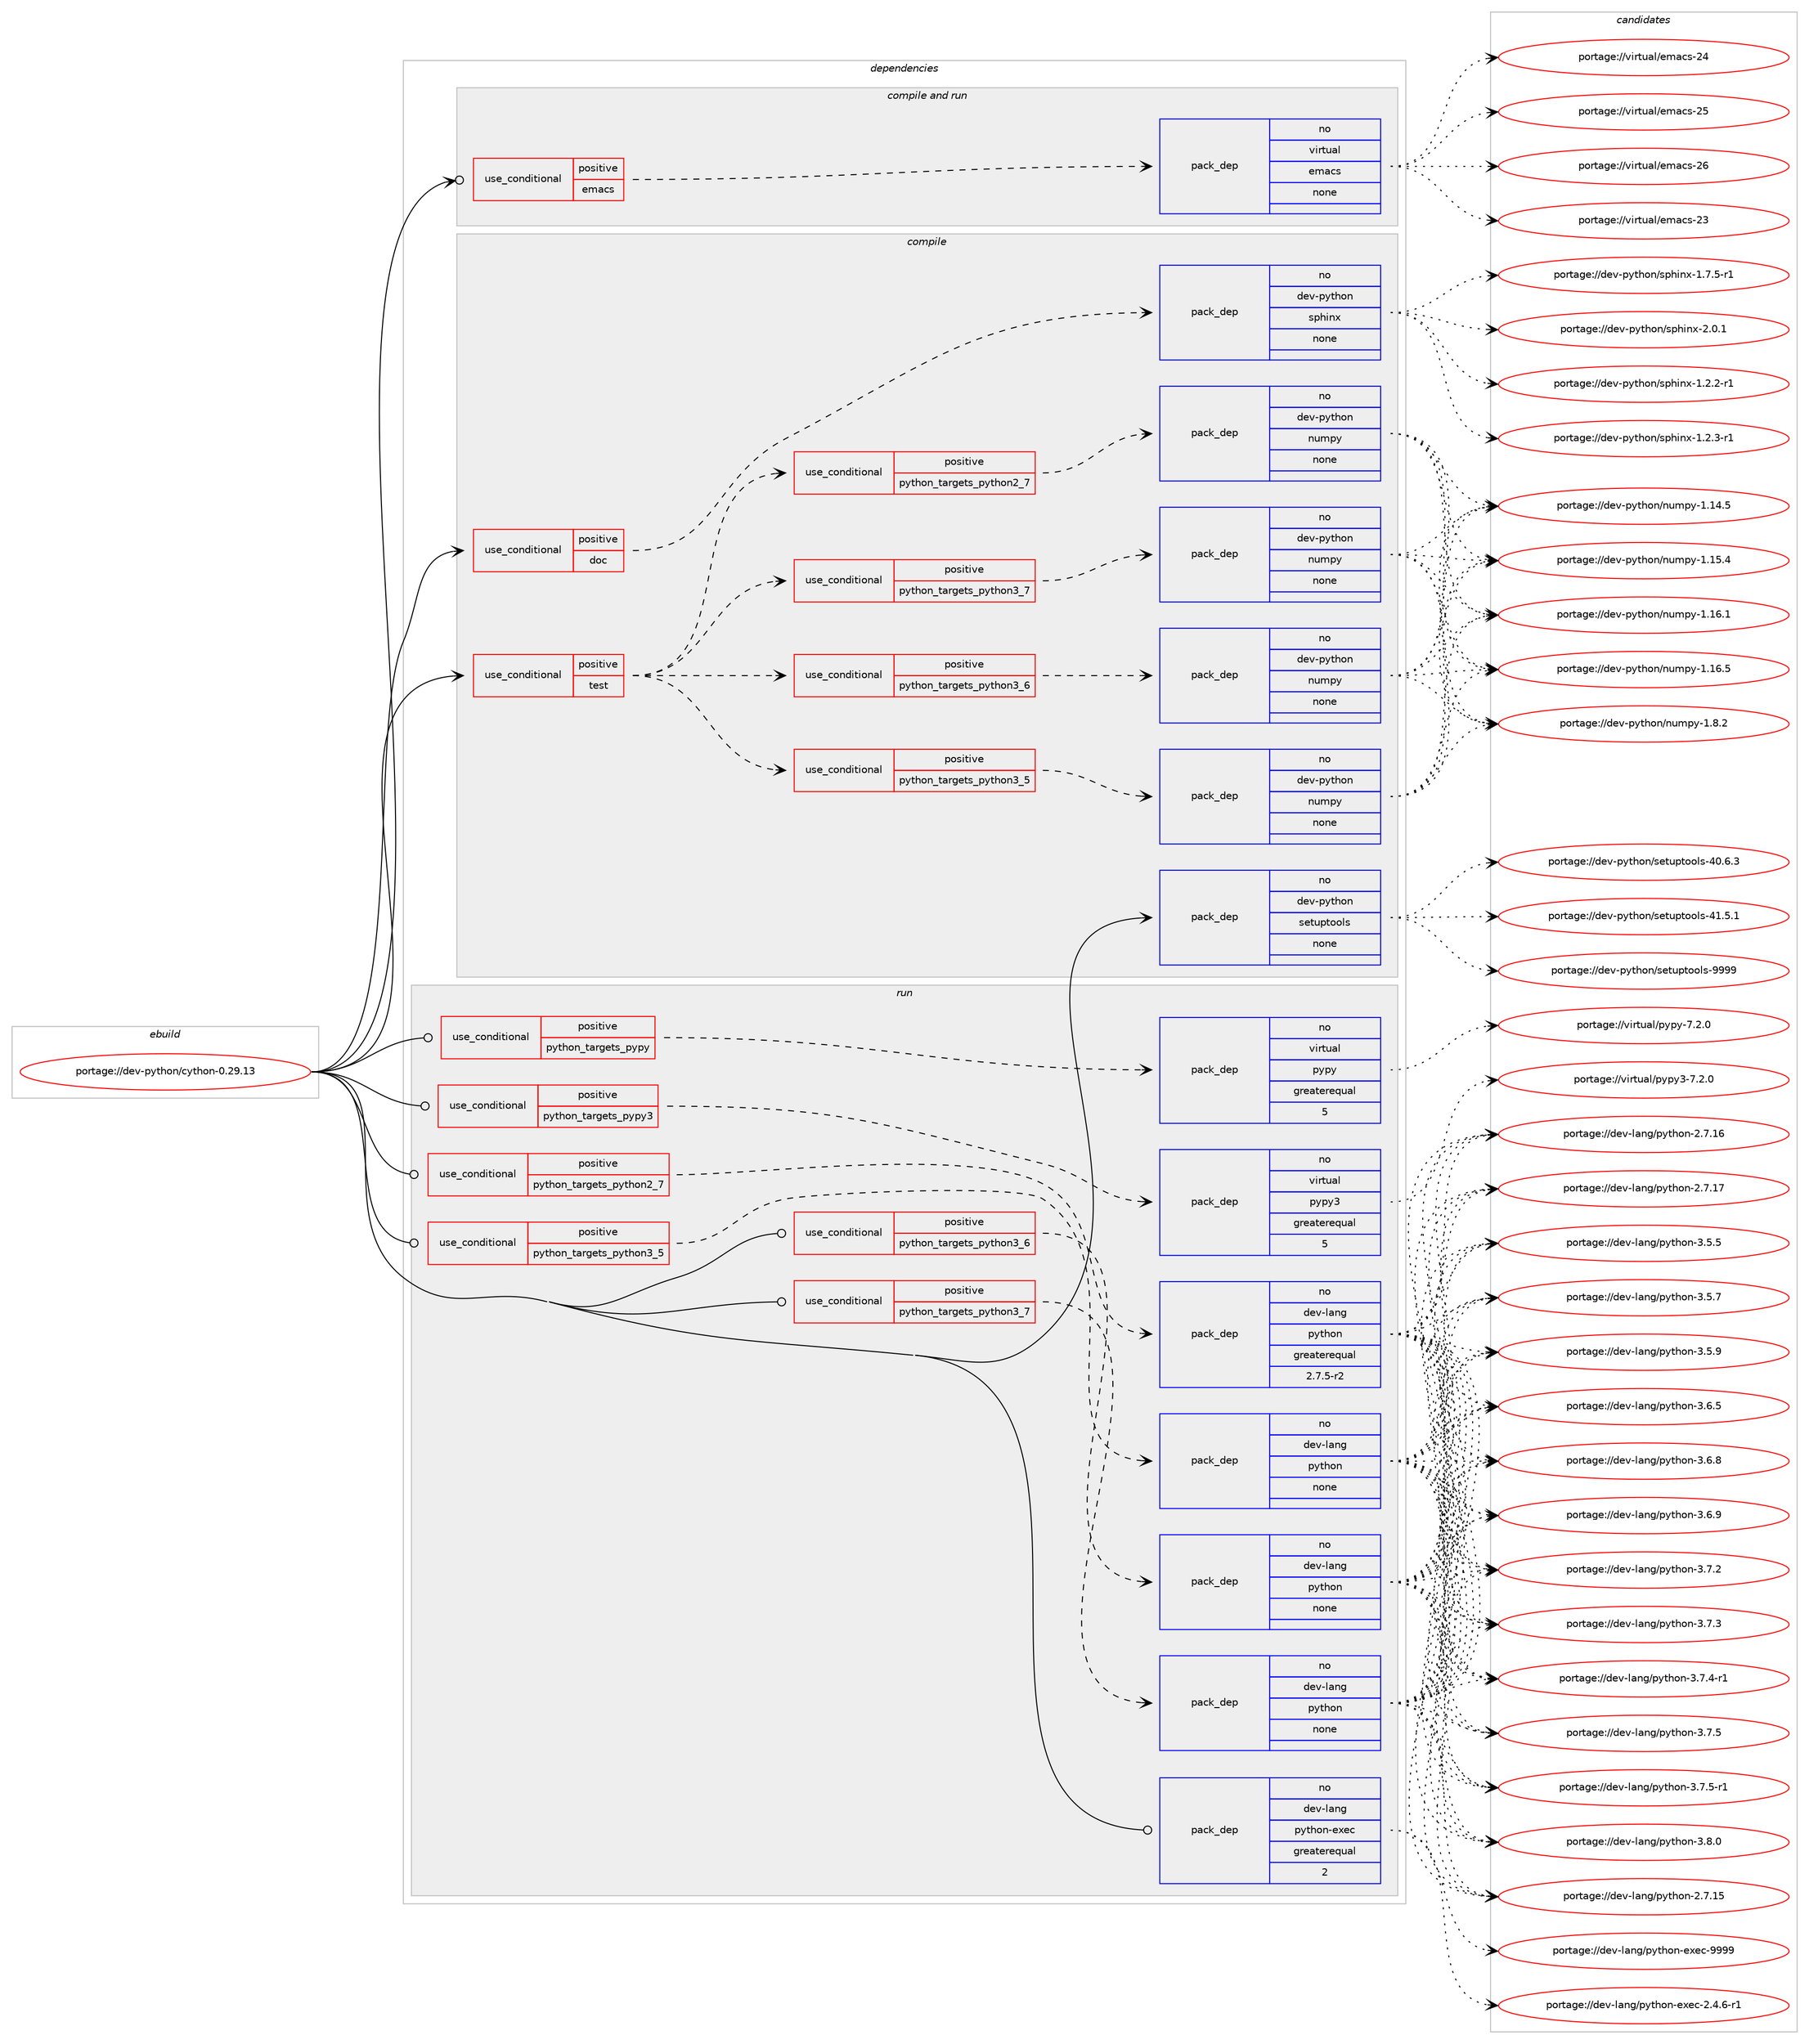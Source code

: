 digraph prolog {

# *************
# Graph options
# *************

newrank=true;
concentrate=true;
compound=true;
graph [rankdir=LR,fontname=Helvetica,fontsize=10,ranksep=1.5];#, ranksep=2.5, nodesep=0.2];
edge  [arrowhead=vee];
node  [fontname=Helvetica,fontsize=10];

# **********
# The ebuild
# **********

subgraph cluster_leftcol {
color=gray;
rank=same;
label=<<i>ebuild</i>>;
id [label="portage://dev-python/cython-0.29.13", color=red, width=4, href="../dev-python/cython-0.29.13.svg"];
}

# ****************
# The dependencies
# ****************

subgraph cluster_midcol {
color=gray;
label=<<i>dependencies</i>>;
subgraph cluster_compile {
fillcolor="#eeeeee";
style=filled;
label=<<i>compile</i>>;
subgraph cond27406 {
dependency135585 [label=<<TABLE BORDER="0" CELLBORDER="1" CELLSPACING="0" CELLPADDING="4"><TR><TD ROWSPAN="3" CELLPADDING="10">use_conditional</TD></TR><TR><TD>positive</TD></TR><TR><TD>doc</TD></TR></TABLE>>, shape=none, color=red];
subgraph pack104865 {
dependency135586 [label=<<TABLE BORDER="0" CELLBORDER="1" CELLSPACING="0" CELLPADDING="4" WIDTH="220"><TR><TD ROWSPAN="6" CELLPADDING="30">pack_dep</TD></TR><TR><TD WIDTH="110">no</TD></TR><TR><TD>dev-python</TD></TR><TR><TD>sphinx</TD></TR><TR><TD>none</TD></TR><TR><TD></TD></TR></TABLE>>, shape=none, color=blue];
}
dependency135585:e -> dependency135586:w [weight=20,style="dashed",arrowhead="vee"];
}
id:e -> dependency135585:w [weight=20,style="solid",arrowhead="vee"];
subgraph cond27407 {
dependency135587 [label=<<TABLE BORDER="0" CELLBORDER="1" CELLSPACING="0" CELLPADDING="4"><TR><TD ROWSPAN="3" CELLPADDING="10">use_conditional</TD></TR><TR><TD>positive</TD></TR><TR><TD>test</TD></TR></TABLE>>, shape=none, color=red];
subgraph cond27408 {
dependency135588 [label=<<TABLE BORDER="0" CELLBORDER="1" CELLSPACING="0" CELLPADDING="4"><TR><TD ROWSPAN="3" CELLPADDING="10">use_conditional</TD></TR><TR><TD>positive</TD></TR><TR><TD>python_targets_python2_7</TD></TR></TABLE>>, shape=none, color=red];
subgraph pack104866 {
dependency135589 [label=<<TABLE BORDER="0" CELLBORDER="1" CELLSPACING="0" CELLPADDING="4" WIDTH="220"><TR><TD ROWSPAN="6" CELLPADDING="30">pack_dep</TD></TR><TR><TD WIDTH="110">no</TD></TR><TR><TD>dev-python</TD></TR><TR><TD>numpy</TD></TR><TR><TD>none</TD></TR><TR><TD></TD></TR></TABLE>>, shape=none, color=blue];
}
dependency135588:e -> dependency135589:w [weight=20,style="dashed",arrowhead="vee"];
}
dependency135587:e -> dependency135588:w [weight=20,style="dashed",arrowhead="vee"];
subgraph cond27409 {
dependency135590 [label=<<TABLE BORDER="0" CELLBORDER="1" CELLSPACING="0" CELLPADDING="4"><TR><TD ROWSPAN="3" CELLPADDING="10">use_conditional</TD></TR><TR><TD>positive</TD></TR><TR><TD>python_targets_python3_5</TD></TR></TABLE>>, shape=none, color=red];
subgraph pack104867 {
dependency135591 [label=<<TABLE BORDER="0" CELLBORDER="1" CELLSPACING="0" CELLPADDING="4" WIDTH="220"><TR><TD ROWSPAN="6" CELLPADDING="30">pack_dep</TD></TR><TR><TD WIDTH="110">no</TD></TR><TR><TD>dev-python</TD></TR><TR><TD>numpy</TD></TR><TR><TD>none</TD></TR><TR><TD></TD></TR></TABLE>>, shape=none, color=blue];
}
dependency135590:e -> dependency135591:w [weight=20,style="dashed",arrowhead="vee"];
}
dependency135587:e -> dependency135590:w [weight=20,style="dashed",arrowhead="vee"];
subgraph cond27410 {
dependency135592 [label=<<TABLE BORDER="0" CELLBORDER="1" CELLSPACING="0" CELLPADDING="4"><TR><TD ROWSPAN="3" CELLPADDING="10">use_conditional</TD></TR><TR><TD>positive</TD></TR><TR><TD>python_targets_python3_6</TD></TR></TABLE>>, shape=none, color=red];
subgraph pack104868 {
dependency135593 [label=<<TABLE BORDER="0" CELLBORDER="1" CELLSPACING="0" CELLPADDING="4" WIDTH="220"><TR><TD ROWSPAN="6" CELLPADDING="30">pack_dep</TD></TR><TR><TD WIDTH="110">no</TD></TR><TR><TD>dev-python</TD></TR><TR><TD>numpy</TD></TR><TR><TD>none</TD></TR><TR><TD></TD></TR></TABLE>>, shape=none, color=blue];
}
dependency135592:e -> dependency135593:w [weight=20,style="dashed",arrowhead="vee"];
}
dependency135587:e -> dependency135592:w [weight=20,style="dashed",arrowhead="vee"];
subgraph cond27411 {
dependency135594 [label=<<TABLE BORDER="0" CELLBORDER="1" CELLSPACING="0" CELLPADDING="4"><TR><TD ROWSPAN="3" CELLPADDING="10">use_conditional</TD></TR><TR><TD>positive</TD></TR><TR><TD>python_targets_python3_7</TD></TR></TABLE>>, shape=none, color=red];
subgraph pack104869 {
dependency135595 [label=<<TABLE BORDER="0" CELLBORDER="1" CELLSPACING="0" CELLPADDING="4" WIDTH="220"><TR><TD ROWSPAN="6" CELLPADDING="30">pack_dep</TD></TR><TR><TD WIDTH="110">no</TD></TR><TR><TD>dev-python</TD></TR><TR><TD>numpy</TD></TR><TR><TD>none</TD></TR><TR><TD></TD></TR></TABLE>>, shape=none, color=blue];
}
dependency135594:e -> dependency135595:w [weight=20,style="dashed",arrowhead="vee"];
}
dependency135587:e -> dependency135594:w [weight=20,style="dashed",arrowhead="vee"];
}
id:e -> dependency135587:w [weight=20,style="solid",arrowhead="vee"];
subgraph pack104870 {
dependency135596 [label=<<TABLE BORDER="0" CELLBORDER="1" CELLSPACING="0" CELLPADDING="4" WIDTH="220"><TR><TD ROWSPAN="6" CELLPADDING="30">pack_dep</TD></TR><TR><TD WIDTH="110">no</TD></TR><TR><TD>dev-python</TD></TR><TR><TD>setuptools</TD></TR><TR><TD>none</TD></TR><TR><TD></TD></TR></TABLE>>, shape=none, color=blue];
}
id:e -> dependency135596:w [weight=20,style="solid",arrowhead="vee"];
}
subgraph cluster_compileandrun {
fillcolor="#eeeeee";
style=filled;
label=<<i>compile and run</i>>;
subgraph cond27412 {
dependency135597 [label=<<TABLE BORDER="0" CELLBORDER="1" CELLSPACING="0" CELLPADDING="4"><TR><TD ROWSPAN="3" CELLPADDING="10">use_conditional</TD></TR><TR><TD>positive</TD></TR><TR><TD>emacs</TD></TR></TABLE>>, shape=none, color=red];
subgraph pack104871 {
dependency135598 [label=<<TABLE BORDER="0" CELLBORDER="1" CELLSPACING="0" CELLPADDING="4" WIDTH="220"><TR><TD ROWSPAN="6" CELLPADDING="30">pack_dep</TD></TR><TR><TD WIDTH="110">no</TD></TR><TR><TD>virtual</TD></TR><TR><TD>emacs</TD></TR><TR><TD>none</TD></TR><TR><TD></TD></TR></TABLE>>, shape=none, color=blue];
}
dependency135597:e -> dependency135598:w [weight=20,style="dashed",arrowhead="vee"];
}
id:e -> dependency135597:w [weight=20,style="solid",arrowhead="odotvee"];
}
subgraph cluster_run {
fillcolor="#eeeeee";
style=filled;
label=<<i>run</i>>;
subgraph cond27413 {
dependency135599 [label=<<TABLE BORDER="0" CELLBORDER="1" CELLSPACING="0" CELLPADDING="4"><TR><TD ROWSPAN="3" CELLPADDING="10">use_conditional</TD></TR><TR><TD>positive</TD></TR><TR><TD>python_targets_pypy</TD></TR></TABLE>>, shape=none, color=red];
subgraph pack104872 {
dependency135600 [label=<<TABLE BORDER="0" CELLBORDER="1" CELLSPACING="0" CELLPADDING="4" WIDTH="220"><TR><TD ROWSPAN="6" CELLPADDING="30">pack_dep</TD></TR><TR><TD WIDTH="110">no</TD></TR><TR><TD>virtual</TD></TR><TR><TD>pypy</TD></TR><TR><TD>greaterequal</TD></TR><TR><TD>5</TD></TR></TABLE>>, shape=none, color=blue];
}
dependency135599:e -> dependency135600:w [weight=20,style="dashed",arrowhead="vee"];
}
id:e -> dependency135599:w [weight=20,style="solid",arrowhead="odot"];
subgraph cond27414 {
dependency135601 [label=<<TABLE BORDER="0" CELLBORDER="1" CELLSPACING="0" CELLPADDING="4"><TR><TD ROWSPAN="3" CELLPADDING="10">use_conditional</TD></TR><TR><TD>positive</TD></TR><TR><TD>python_targets_pypy3</TD></TR></TABLE>>, shape=none, color=red];
subgraph pack104873 {
dependency135602 [label=<<TABLE BORDER="0" CELLBORDER="1" CELLSPACING="0" CELLPADDING="4" WIDTH="220"><TR><TD ROWSPAN="6" CELLPADDING="30">pack_dep</TD></TR><TR><TD WIDTH="110">no</TD></TR><TR><TD>virtual</TD></TR><TR><TD>pypy3</TD></TR><TR><TD>greaterequal</TD></TR><TR><TD>5</TD></TR></TABLE>>, shape=none, color=blue];
}
dependency135601:e -> dependency135602:w [weight=20,style="dashed",arrowhead="vee"];
}
id:e -> dependency135601:w [weight=20,style="solid",arrowhead="odot"];
subgraph cond27415 {
dependency135603 [label=<<TABLE BORDER="0" CELLBORDER="1" CELLSPACING="0" CELLPADDING="4"><TR><TD ROWSPAN="3" CELLPADDING="10">use_conditional</TD></TR><TR><TD>positive</TD></TR><TR><TD>python_targets_python2_7</TD></TR></TABLE>>, shape=none, color=red];
subgraph pack104874 {
dependency135604 [label=<<TABLE BORDER="0" CELLBORDER="1" CELLSPACING="0" CELLPADDING="4" WIDTH="220"><TR><TD ROWSPAN="6" CELLPADDING="30">pack_dep</TD></TR><TR><TD WIDTH="110">no</TD></TR><TR><TD>dev-lang</TD></TR><TR><TD>python</TD></TR><TR><TD>greaterequal</TD></TR><TR><TD>2.7.5-r2</TD></TR></TABLE>>, shape=none, color=blue];
}
dependency135603:e -> dependency135604:w [weight=20,style="dashed",arrowhead="vee"];
}
id:e -> dependency135603:w [weight=20,style="solid",arrowhead="odot"];
subgraph cond27416 {
dependency135605 [label=<<TABLE BORDER="0" CELLBORDER="1" CELLSPACING="0" CELLPADDING="4"><TR><TD ROWSPAN="3" CELLPADDING="10">use_conditional</TD></TR><TR><TD>positive</TD></TR><TR><TD>python_targets_python3_5</TD></TR></TABLE>>, shape=none, color=red];
subgraph pack104875 {
dependency135606 [label=<<TABLE BORDER="0" CELLBORDER="1" CELLSPACING="0" CELLPADDING="4" WIDTH="220"><TR><TD ROWSPAN="6" CELLPADDING="30">pack_dep</TD></TR><TR><TD WIDTH="110">no</TD></TR><TR><TD>dev-lang</TD></TR><TR><TD>python</TD></TR><TR><TD>none</TD></TR><TR><TD></TD></TR></TABLE>>, shape=none, color=blue];
}
dependency135605:e -> dependency135606:w [weight=20,style="dashed",arrowhead="vee"];
}
id:e -> dependency135605:w [weight=20,style="solid",arrowhead="odot"];
subgraph cond27417 {
dependency135607 [label=<<TABLE BORDER="0" CELLBORDER="1" CELLSPACING="0" CELLPADDING="4"><TR><TD ROWSPAN="3" CELLPADDING="10">use_conditional</TD></TR><TR><TD>positive</TD></TR><TR><TD>python_targets_python3_6</TD></TR></TABLE>>, shape=none, color=red];
subgraph pack104876 {
dependency135608 [label=<<TABLE BORDER="0" CELLBORDER="1" CELLSPACING="0" CELLPADDING="4" WIDTH="220"><TR><TD ROWSPAN="6" CELLPADDING="30">pack_dep</TD></TR><TR><TD WIDTH="110">no</TD></TR><TR><TD>dev-lang</TD></TR><TR><TD>python</TD></TR><TR><TD>none</TD></TR><TR><TD></TD></TR></TABLE>>, shape=none, color=blue];
}
dependency135607:e -> dependency135608:w [weight=20,style="dashed",arrowhead="vee"];
}
id:e -> dependency135607:w [weight=20,style="solid",arrowhead="odot"];
subgraph cond27418 {
dependency135609 [label=<<TABLE BORDER="0" CELLBORDER="1" CELLSPACING="0" CELLPADDING="4"><TR><TD ROWSPAN="3" CELLPADDING="10">use_conditional</TD></TR><TR><TD>positive</TD></TR><TR><TD>python_targets_python3_7</TD></TR></TABLE>>, shape=none, color=red];
subgraph pack104877 {
dependency135610 [label=<<TABLE BORDER="0" CELLBORDER="1" CELLSPACING="0" CELLPADDING="4" WIDTH="220"><TR><TD ROWSPAN="6" CELLPADDING="30">pack_dep</TD></TR><TR><TD WIDTH="110">no</TD></TR><TR><TD>dev-lang</TD></TR><TR><TD>python</TD></TR><TR><TD>none</TD></TR><TR><TD></TD></TR></TABLE>>, shape=none, color=blue];
}
dependency135609:e -> dependency135610:w [weight=20,style="dashed",arrowhead="vee"];
}
id:e -> dependency135609:w [weight=20,style="solid",arrowhead="odot"];
subgraph pack104878 {
dependency135611 [label=<<TABLE BORDER="0" CELLBORDER="1" CELLSPACING="0" CELLPADDING="4" WIDTH="220"><TR><TD ROWSPAN="6" CELLPADDING="30">pack_dep</TD></TR><TR><TD WIDTH="110">no</TD></TR><TR><TD>dev-lang</TD></TR><TR><TD>python-exec</TD></TR><TR><TD>greaterequal</TD></TR><TR><TD>2</TD></TR></TABLE>>, shape=none, color=blue];
}
id:e -> dependency135611:w [weight=20,style="solid",arrowhead="odot"];
}
}

# **************
# The candidates
# **************

subgraph cluster_choices {
rank=same;
color=gray;
label=<<i>candidates</i>>;

subgraph choice104865 {
color=black;
nodesep=1;
choiceportage10010111845112121116104111110471151121041051101204549465046504511449 [label="portage://dev-python/sphinx-1.2.2-r1", color=red, width=4,href="../dev-python/sphinx-1.2.2-r1.svg"];
choiceportage10010111845112121116104111110471151121041051101204549465046514511449 [label="portage://dev-python/sphinx-1.2.3-r1", color=red, width=4,href="../dev-python/sphinx-1.2.3-r1.svg"];
choiceportage10010111845112121116104111110471151121041051101204549465546534511449 [label="portage://dev-python/sphinx-1.7.5-r1", color=red, width=4,href="../dev-python/sphinx-1.7.5-r1.svg"];
choiceportage1001011184511212111610411111047115112104105110120455046484649 [label="portage://dev-python/sphinx-2.0.1", color=red, width=4,href="../dev-python/sphinx-2.0.1.svg"];
dependency135586:e -> choiceportage10010111845112121116104111110471151121041051101204549465046504511449:w [style=dotted,weight="100"];
dependency135586:e -> choiceportage10010111845112121116104111110471151121041051101204549465046514511449:w [style=dotted,weight="100"];
dependency135586:e -> choiceportage10010111845112121116104111110471151121041051101204549465546534511449:w [style=dotted,weight="100"];
dependency135586:e -> choiceportage1001011184511212111610411111047115112104105110120455046484649:w [style=dotted,weight="100"];
}
subgraph choice104866 {
color=black;
nodesep=1;
choiceportage100101118451121211161041111104711011710911212145494649524653 [label="portage://dev-python/numpy-1.14.5", color=red, width=4,href="../dev-python/numpy-1.14.5.svg"];
choiceportage100101118451121211161041111104711011710911212145494649534652 [label="portage://dev-python/numpy-1.15.4", color=red, width=4,href="../dev-python/numpy-1.15.4.svg"];
choiceportage100101118451121211161041111104711011710911212145494649544649 [label="portage://dev-python/numpy-1.16.1", color=red, width=4,href="../dev-python/numpy-1.16.1.svg"];
choiceportage100101118451121211161041111104711011710911212145494649544653 [label="portage://dev-python/numpy-1.16.5", color=red, width=4,href="../dev-python/numpy-1.16.5.svg"];
choiceportage1001011184511212111610411111047110117109112121454946564650 [label="portage://dev-python/numpy-1.8.2", color=red, width=4,href="../dev-python/numpy-1.8.2.svg"];
dependency135589:e -> choiceportage100101118451121211161041111104711011710911212145494649524653:w [style=dotted,weight="100"];
dependency135589:e -> choiceportage100101118451121211161041111104711011710911212145494649534652:w [style=dotted,weight="100"];
dependency135589:e -> choiceportage100101118451121211161041111104711011710911212145494649544649:w [style=dotted,weight="100"];
dependency135589:e -> choiceportage100101118451121211161041111104711011710911212145494649544653:w [style=dotted,weight="100"];
dependency135589:e -> choiceportage1001011184511212111610411111047110117109112121454946564650:w [style=dotted,weight="100"];
}
subgraph choice104867 {
color=black;
nodesep=1;
choiceportage100101118451121211161041111104711011710911212145494649524653 [label="portage://dev-python/numpy-1.14.5", color=red, width=4,href="../dev-python/numpy-1.14.5.svg"];
choiceportage100101118451121211161041111104711011710911212145494649534652 [label="portage://dev-python/numpy-1.15.4", color=red, width=4,href="../dev-python/numpy-1.15.4.svg"];
choiceportage100101118451121211161041111104711011710911212145494649544649 [label="portage://dev-python/numpy-1.16.1", color=red, width=4,href="../dev-python/numpy-1.16.1.svg"];
choiceportage100101118451121211161041111104711011710911212145494649544653 [label="portage://dev-python/numpy-1.16.5", color=red, width=4,href="../dev-python/numpy-1.16.5.svg"];
choiceportage1001011184511212111610411111047110117109112121454946564650 [label="portage://dev-python/numpy-1.8.2", color=red, width=4,href="../dev-python/numpy-1.8.2.svg"];
dependency135591:e -> choiceportage100101118451121211161041111104711011710911212145494649524653:w [style=dotted,weight="100"];
dependency135591:e -> choiceportage100101118451121211161041111104711011710911212145494649534652:w [style=dotted,weight="100"];
dependency135591:e -> choiceportage100101118451121211161041111104711011710911212145494649544649:w [style=dotted,weight="100"];
dependency135591:e -> choiceportage100101118451121211161041111104711011710911212145494649544653:w [style=dotted,weight="100"];
dependency135591:e -> choiceportage1001011184511212111610411111047110117109112121454946564650:w [style=dotted,weight="100"];
}
subgraph choice104868 {
color=black;
nodesep=1;
choiceportage100101118451121211161041111104711011710911212145494649524653 [label="portage://dev-python/numpy-1.14.5", color=red, width=4,href="../dev-python/numpy-1.14.5.svg"];
choiceportage100101118451121211161041111104711011710911212145494649534652 [label="portage://dev-python/numpy-1.15.4", color=red, width=4,href="../dev-python/numpy-1.15.4.svg"];
choiceportage100101118451121211161041111104711011710911212145494649544649 [label="portage://dev-python/numpy-1.16.1", color=red, width=4,href="../dev-python/numpy-1.16.1.svg"];
choiceportage100101118451121211161041111104711011710911212145494649544653 [label="portage://dev-python/numpy-1.16.5", color=red, width=4,href="../dev-python/numpy-1.16.5.svg"];
choiceportage1001011184511212111610411111047110117109112121454946564650 [label="portage://dev-python/numpy-1.8.2", color=red, width=4,href="../dev-python/numpy-1.8.2.svg"];
dependency135593:e -> choiceportage100101118451121211161041111104711011710911212145494649524653:w [style=dotted,weight="100"];
dependency135593:e -> choiceportage100101118451121211161041111104711011710911212145494649534652:w [style=dotted,weight="100"];
dependency135593:e -> choiceportage100101118451121211161041111104711011710911212145494649544649:w [style=dotted,weight="100"];
dependency135593:e -> choiceportage100101118451121211161041111104711011710911212145494649544653:w [style=dotted,weight="100"];
dependency135593:e -> choiceportage1001011184511212111610411111047110117109112121454946564650:w [style=dotted,weight="100"];
}
subgraph choice104869 {
color=black;
nodesep=1;
choiceportage100101118451121211161041111104711011710911212145494649524653 [label="portage://dev-python/numpy-1.14.5", color=red, width=4,href="../dev-python/numpy-1.14.5.svg"];
choiceportage100101118451121211161041111104711011710911212145494649534652 [label="portage://dev-python/numpy-1.15.4", color=red, width=4,href="../dev-python/numpy-1.15.4.svg"];
choiceportage100101118451121211161041111104711011710911212145494649544649 [label="portage://dev-python/numpy-1.16.1", color=red, width=4,href="../dev-python/numpy-1.16.1.svg"];
choiceportage100101118451121211161041111104711011710911212145494649544653 [label="portage://dev-python/numpy-1.16.5", color=red, width=4,href="../dev-python/numpy-1.16.5.svg"];
choiceportage1001011184511212111610411111047110117109112121454946564650 [label="portage://dev-python/numpy-1.8.2", color=red, width=4,href="../dev-python/numpy-1.8.2.svg"];
dependency135595:e -> choiceportage100101118451121211161041111104711011710911212145494649524653:w [style=dotted,weight="100"];
dependency135595:e -> choiceportage100101118451121211161041111104711011710911212145494649534652:w [style=dotted,weight="100"];
dependency135595:e -> choiceportage100101118451121211161041111104711011710911212145494649544649:w [style=dotted,weight="100"];
dependency135595:e -> choiceportage100101118451121211161041111104711011710911212145494649544653:w [style=dotted,weight="100"];
dependency135595:e -> choiceportage1001011184511212111610411111047110117109112121454946564650:w [style=dotted,weight="100"];
}
subgraph choice104870 {
color=black;
nodesep=1;
choiceportage100101118451121211161041111104711510111611711211611111110811545524846544651 [label="portage://dev-python/setuptools-40.6.3", color=red, width=4,href="../dev-python/setuptools-40.6.3.svg"];
choiceportage100101118451121211161041111104711510111611711211611111110811545524946534649 [label="portage://dev-python/setuptools-41.5.1", color=red, width=4,href="../dev-python/setuptools-41.5.1.svg"];
choiceportage10010111845112121116104111110471151011161171121161111111081154557575757 [label="portage://dev-python/setuptools-9999", color=red, width=4,href="../dev-python/setuptools-9999.svg"];
dependency135596:e -> choiceportage100101118451121211161041111104711510111611711211611111110811545524846544651:w [style=dotted,weight="100"];
dependency135596:e -> choiceportage100101118451121211161041111104711510111611711211611111110811545524946534649:w [style=dotted,weight="100"];
dependency135596:e -> choiceportage10010111845112121116104111110471151011161171121161111111081154557575757:w [style=dotted,weight="100"];
}
subgraph choice104871 {
color=black;
nodesep=1;
choiceportage11810511411611797108471011099799115455051 [label="portage://virtual/emacs-23", color=red, width=4,href="../virtual/emacs-23.svg"];
choiceportage11810511411611797108471011099799115455052 [label="portage://virtual/emacs-24", color=red, width=4,href="../virtual/emacs-24.svg"];
choiceportage11810511411611797108471011099799115455053 [label="portage://virtual/emacs-25", color=red, width=4,href="../virtual/emacs-25.svg"];
choiceportage11810511411611797108471011099799115455054 [label="portage://virtual/emacs-26", color=red, width=4,href="../virtual/emacs-26.svg"];
dependency135598:e -> choiceportage11810511411611797108471011099799115455051:w [style=dotted,weight="100"];
dependency135598:e -> choiceportage11810511411611797108471011099799115455052:w [style=dotted,weight="100"];
dependency135598:e -> choiceportage11810511411611797108471011099799115455053:w [style=dotted,weight="100"];
dependency135598:e -> choiceportage11810511411611797108471011099799115455054:w [style=dotted,weight="100"];
}
subgraph choice104872 {
color=black;
nodesep=1;
choiceportage1181051141161179710847112121112121455546504648 [label="portage://virtual/pypy-7.2.0", color=red, width=4,href="../virtual/pypy-7.2.0.svg"];
dependency135600:e -> choiceportage1181051141161179710847112121112121455546504648:w [style=dotted,weight="100"];
}
subgraph choice104873 {
color=black;
nodesep=1;
choiceportage118105114116117971084711212111212151455546504648 [label="portage://virtual/pypy3-7.2.0", color=red, width=4,href="../virtual/pypy3-7.2.0.svg"];
dependency135602:e -> choiceportage118105114116117971084711212111212151455546504648:w [style=dotted,weight="100"];
}
subgraph choice104874 {
color=black;
nodesep=1;
choiceportage10010111845108971101034711212111610411111045504655464953 [label="portage://dev-lang/python-2.7.15", color=red, width=4,href="../dev-lang/python-2.7.15.svg"];
choiceportage10010111845108971101034711212111610411111045504655464954 [label="portage://dev-lang/python-2.7.16", color=red, width=4,href="../dev-lang/python-2.7.16.svg"];
choiceportage10010111845108971101034711212111610411111045504655464955 [label="portage://dev-lang/python-2.7.17", color=red, width=4,href="../dev-lang/python-2.7.17.svg"];
choiceportage100101118451089711010347112121116104111110455146534653 [label="portage://dev-lang/python-3.5.5", color=red, width=4,href="../dev-lang/python-3.5.5.svg"];
choiceportage100101118451089711010347112121116104111110455146534655 [label="portage://dev-lang/python-3.5.7", color=red, width=4,href="../dev-lang/python-3.5.7.svg"];
choiceportage100101118451089711010347112121116104111110455146534657 [label="portage://dev-lang/python-3.5.9", color=red, width=4,href="../dev-lang/python-3.5.9.svg"];
choiceportage100101118451089711010347112121116104111110455146544653 [label="portage://dev-lang/python-3.6.5", color=red, width=4,href="../dev-lang/python-3.6.5.svg"];
choiceportage100101118451089711010347112121116104111110455146544656 [label="portage://dev-lang/python-3.6.8", color=red, width=4,href="../dev-lang/python-3.6.8.svg"];
choiceportage100101118451089711010347112121116104111110455146544657 [label="portage://dev-lang/python-3.6.9", color=red, width=4,href="../dev-lang/python-3.6.9.svg"];
choiceportage100101118451089711010347112121116104111110455146554650 [label="portage://dev-lang/python-3.7.2", color=red, width=4,href="../dev-lang/python-3.7.2.svg"];
choiceportage100101118451089711010347112121116104111110455146554651 [label="portage://dev-lang/python-3.7.3", color=red, width=4,href="../dev-lang/python-3.7.3.svg"];
choiceportage1001011184510897110103471121211161041111104551465546524511449 [label="portage://dev-lang/python-3.7.4-r1", color=red, width=4,href="../dev-lang/python-3.7.4-r1.svg"];
choiceportage100101118451089711010347112121116104111110455146554653 [label="portage://dev-lang/python-3.7.5", color=red, width=4,href="../dev-lang/python-3.7.5.svg"];
choiceportage1001011184510897110103471121211161041111104551465546534511449 [label="portage://dev-lang/python-3.7.5-r1", color=red, width=4,href="../dev-lang/python-3.7.5-r1.svg"];
choiceportage100101118451089711010347112121116104111110455146564648 [label="portage://dev-lang/python-3.8.0", color=red, width=4,href="../dev-lang/python-3.8.0.svg"];
dependency135604:e -> choiceportage10010111845108971101034711212111610411111045504655464953:w [style=dotted,weight="100"];
dependency135604:e -> choiceportage10010111845108971101034711212111610411111045504655464954:w [style=dotted,weight="100"];
dependency135604:e -> choiceportage10010111845108971101034711212111610411111045504655464955:w [style=dotted,weight="100"];
dependency135604:e -> choiceportage100101118451089711010347112121116104111110455146534653:w [style=dotted,weight="100"];
dependency135604:e -> choiceportage100101118451089711010347112121116104111110455146534655:w [style=dotted,weight="100"];
dependency135604:e -> choiceportage100101118451089711010347112121116104111110455146534657:w [style=dotted,weight="100"];
dependency135604:e -> choiceportage100101118451089711010347112121116104111110455146544653:w [style=dotted,weight="100"];
dependency135604:e -> choiceportage100101118451089711010347112121116104111110455146544656:w [style=dotted,weight="100"];
dependency135604:e -> choiceportage100101118451089711010347112121116104111110455146544657:w [style=dotted,weight="100"];
dependency135604:e -> choiceportage100101118451089711010347112121116104111110455146554650:w [style=dotted,weight="100"];
dependency135604:e -> choiceportage100101118451089711010347112121116104111110455146554651:w [style=dotted,weight="100"];
dependency135604:e -> choiceportage1001011184510897110103471121211161041111104551465546524511449:w [style=dotted,weight="100"];
dependency135604:e -> choiceportage100101118451089711010347112121116104111110455146554653:w [style=dotted,weight="100"];
dependency135604:e -> choiceportage1001011184510897110103471121211161041111104551465546534511449:w [style=dotted,weight="100"];
dependency135604:e -> choiceportage100101118451089711010347112121116104111110455146564648:w [style=dotted,weight="100"];
}
subgraph choice104875 {
color=black;
nodesep=1;
choiceportage10010111845108971101034711212111610411111045504655464953 [label="portage://dev-lang/python-2.7.15", color=red, width=4,href="../dev-lang/python-2.7.15.svg"];
choiceportage10010111845108971101034711212111610411111045504655464954 [label="portage://dev-lang/python-2.7.16", color=red, width=4,href="../dev-lang/python-2.7.16.svg"];
choiceportage10010111845108971101034711212111610411111045504655464955 [label="portage://dev-lang/python-2.7.17", color=red, width=4,href="../dev-lang/python-2.7.17.svg"];
choiceportage100101118451089711010347112121116104111110455146534653 [label="portage://dev-lang/python-3.5.5", color=red, width=4,href="../dev-lang/python-3.5.5.svg"];
choiceportage100101118451089711010347112121116104111110455146534655 [label="portage://dev-lang/python-3.5.7", color=red, width=4,href="../dev-lang/python-3.5.7.svg"];
choiceportage100101118451089711010347112121116104111110455146534657 [label="portage://dev-lang/python-3.5.9", color=red, width=4,href="../dev-lang/python-3.5.9.svg"];
choiceportage100101118451089711010347112121116104111110455146544653 [label="portage://dev-lang/python-3.6.5", color=red, width=4,href="../dev-lang/python-3.6.5.svg"];
choiceportage100101118451089711010347112121116104111110455146544656 [label="portage://dev-lang/python-3.6.8", color=red, width=4,href="../dev-lang/python-3.6.8.svg"];
choiceportage100101118451089711010347112121116104111110455146544657 [label="portage://dev-lang/python-3.6.9", color=red, width=4,href="../dev-lang/python-3.6.9.svg"];
choiceportage100101118451089711010347112121116104111110455146554650 [label="portage://dev-lang/python-3.7.2", color=red, width=4,href="../dev-lang/python-3.7.2.svg"];
choiceportage100101118451089711010347112121116104111110455146554651 [label="portage://dev-lang/python-3.7.3", color=red, width=4,href="../dev-lang/python-3.7.3.svg"];
choiceportage1001011184510897110103471121211161041111104551465546524511449 [label="portage://dev-lang/python-3.7.4-r1", color=red, width=4,href="../dev-lang/python-3.7.4-r1.svg"];
choiceportage100101118451089711010347112121116104111110455146554653 [label="portage://dev-lang/python-3.7.5", color=red, width=4,href="../dev-lang/python-3.7.5.svg"];
choiceportage1001011184510897110103471121211161041111104551465546534511449 [label="portage://dev-lang/python-3.7.5-r1", color=red, width=4,href="../dev-lang/python-3.7.5-r1.svg"];
choiceportage100101118451089711010347112121116104111110455146564648 [label="portage://dev-lang/python-3.8.0", color=red, width=4,href="../dev-lang/python-3.8.0.svg"];
dependency135606:e -> choiceportage10010111845108971101034711212111610411111045504655464953:w [style=dotted,weight="100"];
dependency135606:e -> choiceportage10010111845108971101034711212111610411111045504655464954:w [style=dotted,weight="100"];
dependency135606:e -> choiceportage10010111845108971101034711212111610411111045504655464955:w [style=dotted,weight="100"];
dependency135606:e -> choiceportage100101118451089711010347112121116104111110455146534653:w [style=dotted,weight="100"];
dependency135606:e -> choiceportage100101118451089711010347112121116104111110455146534655:w [style=dotted,weight="100"];
dependency135606:e -> choiceportage100101118451089711010347112121116104111110455146534657:w [style=dotted,weight="100"];
dependency135606:e -> choiceportage100101118451089711010347112121116104111110455146544653:w [style=dotted,weight="100"];
dependency135606:e -> choiceportage100101118451089711010347112121116104111110455146544656:w [style=dotted,weight="100"];
dependency135606:e -> choiceportage100101118451089711010347112121116104111110455146544657:w [style=dotted,weight="100"];
dependency135606:e -> choiceportage100101118451089711010347112121116104111110455146554650:w [style=dotted,weight="100"];
dependency135606:e -> choiceportage100101118451089711010347112121116104111110455146554651:w [style=dotted,weight="100"];
dependency135606:e -> choiceportage1001011184510897110103471121211161041111104551465546524511449:w [style=dotted,weight="100"];
dependency135606:e -> choiceportage100101118451089711010347112121116104111110455146554653:w [style=dotted,weight="100"];
dependency135606:e -> choiceportage1001011184510897110103471121211161041111104551465546534511449:w [style=dotted,weight="100"];
dependency135606:e -> choiceportage100101118451089711010347112121116104111110455146564648:w [style=dotted,weight="100"];
}
subgraph choice104876 {
color=black;
nodesep=1;
choiceportage10010111845108971101034711212111610411111045504655464953 [label="portage://dev-lang/python-2.7.15", color=red, width=4,href="../dev-lang/python-2.7.15.svg"];
choiceportage10010111845108971101034711212111610411111045504655464954 [label="portage://dev-lang/python-2.7.16", color=red, width=4,href="../dev-lang/python-2.7.16.svg"];
choiceportage10010111845108971101034711212111610411111045504655464955 [label="portage://dev-lang/python-2.7.17", color=red, width=4,href="../dev-lang/python-2.7.17.svg"];
choiceportage100101118451089711010347112121116104111110455146534653 [label="portage://dev-lang/python-3.5.5", color=red, width=4,href="../dev-lang/python-3.5.5.svg"];
choiceportage100101118451089711010347112121116104111110455146534655 [label="portage://dev-lang/python-3.5.7", color=red, width=4,href="../dev-lang/python-3.5.7.svg"];
choiceportage100101118451089711010347112121116104111110455146534657 [label="portage://dev-lang/python-3.5.9", color=red, width=4,href="../dev-lang/python-3.5.9.svg"];
choiceportage100101118451089711010347112121116104111110455146544653 [label="portage://dev-lang/python-3.6.5", color=red, width=4,href="../dev-lang/python-3.6.5.svg"];
choiceportage100101118451089711010347112121116104111110455146544656 [label="portage://dev-lang/python-3.6.8", color=red, width=4,href="../dev-lang/python-3.6.8.svg"];
choiceportage100101118451089711010347112121116104111110455146544657 [label="portage://dev-lang/python-3.6.9", color=red, width=4,href="../dev-lang/python-3.6.9.svg"];
choiceportage100101118451089711010347112121116104111110455146554650 [label="portage://dev-lang/python-3.7.2", color=red, width=4,href="../dev-lang/python-3.7.2.svg"];
choiceportage100101118451089711010347112121116104111110455146554651 [label="portage://dev-lang/python-3.7.3", color=red, width=4,href="../dev-lang/python-3.7.3.svg"];
choiceportage1001011184510897110103471121211161041111104551465546524511449 [label="portage://dev-lang/python-3.7.4-r1", color=red, width=4,href="../dev-lang/python-3.7.4-r1.svg"];
choiceportage100101118451089711010347112121116104111110455146554653 [label="portage://dev-lang/python-3.7.5", color=red, width=4,href="../dev-lang/python-3.7.5.svg"];
choiceportage1001011184510897110103471121211161041111104551465546534511449 [label="portage://dev-lang/python-3.7.5-r1", color=red, width=4,href="../dev-lang/python-3.7.5-r1.svg"];
choiceportage100101118451089711010347112121116104111110455146564648 [label="portage://dev-lang/python-3.8.0", color=red, width=4,href="../dev-lang/python-3.8.0.svg"];
dependency135608:e -> choiceportage10010111845108971101034711212111610411111045504655464953:w [style=dotted,weight="100"];
dependency135608:e -> choiceportage10010111845108971101034711212111610411111045504655464954:w [style=dotted,weight="100"];
dependency135608:e -> choiceportage10010111845108971101034711212111610411111045504655464955:w [style=dotted,weight="100"];
dependency135608:e -> choiceportage100101118451089711010347112121116104111110455146534653:w [style=dotted,weight="100"];
dependency135608:e -> choiceportage100101118451089711010347112121116104111110455146534655:w [style=dotted,weight="100"];
dependency135608:e -> choiceportage100101118451089711010347112121116104111110455146534657:w [style=dotted,weight="100"];
dependency135608:e -> choiceportage100101118451089711010347112121116104111110455146544653:w [style=dotted,weight="100"];
dependency135608:e -> choiceportage100101118451089711010347112121116104111110455146544656:w [style=dotted,weight="100"];
dependency135608:e -> choiceportage100101118451089711010347112121116104111110455146544657:w [style=dotted,weight="100"];
dependency135608:e -> choiceportage100101118451089711010347112121116104111110455146554650:w [style=dotted,weight="100"];
dependency135608:e -> choiceportage100101118451089711010347112121116104111110455146554651:w [style=dotted,weight="100"];
dependency135608:e -> choiceportage1001011184510897110103471121211161041111104551465546524511449:w [style=dotted,weight="100"];
dependency135608:e -> choiceportage100101118451089711010347112121116104111110455146554653:w [style=dotted,weight="100"];
dependency135608:e -> choiceportage1001011184510897110103471121211161041111104551465546534511449:w [style=dotted,weight="100"];
dependency135608:e -> choiceportage100101118451089711010347112121116104111110455146564648:w [style=dotted,weight="100"];
}
subgraph choice104877 {
color=black;
nodesep=1;
choiceportage10010111845108971101034711212111610411111045504655464953 [label="portage://dev-lang/python-2.7.15", color=red, width=4,href="../dev-lang/python-2.7.15.svg"];
choiceportage10010111845108971101034711212111610411111045504655464954 [label="portage://dev-lang/python-2.7.16", color=red, width=4,href="../dev-lang/python-2.7.16.svg"];
choiceportage10010111845108971101034711212111610411111045504655464955 [label="portage://dev-lang/python-2.7.17", color=red, width=4,href="../dev-lang/python-2.7.17.svg"];
choiceportage100101118451089711010347112121116104111110455146534653 [label="portage://dev-lang/python-3.5.5", color=red, width=4,href="../dev-lang/python-3.5.5.svg"];
choiceportage100101118451089711010347112121116104111110455146534655 [label="portage://dev-lang/python-3.5.7", color=red, width=4,href="../dev-lang/python-3.5.7.svg"];
choiceportage100101118451089711010347112121116104111110455146534657 [label="portage://dev-lang/python-3.5.9", color=red, width=4,href="../dev-lang/python-3.5.9.svg"];
choiceportage100101118451089711010347112121116104111110455146544653 [label="portage://dev-lang/python-3.6.5", color=red, width=4,href="../dev-lang/python-3.6.5.svg"];
choiceportage100101118451089711010347112121116104111110455146544656 [label="portage://dev-lang/python-3.6.8", color=red, width=4,href="../dev-lang/python-3.6.8.svg"];
choiceportage100101118451089711010347112121116104111110455146544657 [label="portage://dev-lang/python-3.6.9", color=red, width=4,href="../dev-lang/python-3.6.9.svg"];
choiceportage100101118451089711010347112121116104111110455146554650 [label="portage://dev-lang/python-3.7.2", color=red, width=4,href="../dev-lang/python-3.7.2.svg"];
choiceportage100101118451089711010347112121116104111110455146554651 [label="portage://dev-lang/python-3.7.3", color=red, width=4,href="../dev-lang/python-3.7.3.svg"];
choiceportage1001011184510897110103471121211161041111104551465546524511449 [label="portage://dev-lang/python-3.7.4-r1", color=red, width=4,href="../dev-lang/python-3.7.4-r1.svg"];
choiceportage100101118451089711010347112121116104111110455146554653 [label="portage://dev-lang/python-3.7.5", color=red, width=4,href="../dev-lang/python-3.7.5.svg"];
choiceportage1001011184510897110103471121211161041111104551465546534511449 [label="portage://dev-lang/python-3.7.5-r1", color=red, width=4,href="../dev-lang/python-3.7.5-r1.svg"];
choiceportage100101118451089711010347112121116104111110455146564648 [label="portage://dev-lang/python-3.8.0", color=red, width=4,href="../dev-lang/python-3.8.0.svg"];
dependency135610:e -> choiceportage10010111845108971101034711212111610411111045504655464953:w [style=dotted,weight="100"];
dependency135610:e -> choiceportage10010111845108971101034711212111610411111045504655464954:w [style=dotted,weight="100"];
dependency135610:e -> choiceportage10010111845108971101034711212111610411111045504655464955:w [style=dotted,weight="100"];
dependency135610:e -> choiceportage100101118451089711010347112121116104111110455146534653:w [style=dotted,weight="100"];
dependency135610:e -> choiceportage100101118451089711010347112121116104111110455146534655:w [style=dotted,weight="100"];
dependency135610:e -> choiceportage100101118451089711010347112121116104111110455146534657:w [style=dotted,weight="100"];
dependency135610:e -> choiceportage100101118451089711010347112121116104111110455146544653:w [style=dotted,weight="100"];
dependency135610:e -> choiceportage100101118451089711010347112121116104111110455146544656:w [style=dotted,weight="100"];
dependency135610:e -> choiceportage100101118451089711010347112121116104111110455146544657:w [style=dotted,weight="100"];
dependency135610:e -> choiceportage100101118451089711010347112121116104111110455146554650:w [style=dotted,weight="100"];
dependency135610:e -> choiceportage100101118451089711010347112121116104111110455146554651:w [style=dotted,weight="100"];
dependency135610:e -> choiceportage1001011184510897110103471121211161041111104551465546524511449:w [style=dotted,weight="100"];
dependency135610:e -> choiceportage100101118451089711010347112121116104111110455146554653:w [style=dotted,weight="100"];
dependency135610:e -> choiceportage1001011184510897110103471121211161041111104551465546534511449:w [style=dotted,weight="100"];
dependency135610:e -> choiceportage100101118451089711010347112121116104111110455146564648:w [style=dotted,weight="100"];
}
subgraph choice104878 {
color=black;
nodesep=1;
choiceportage10010111845108971101034711212111610411111045101120101994550465246544511449 [label="portage://dev-lang/python-exec-2.4.6-r1", color=red, width=4,href="../dev-lang/python-exec-2.4.6-r1.svg"];
choiceportage10010111845108971101034711212111610411111045101120101994557575757 [label="portage://dev-lang/python-exec-9999", color=red, width=4,href="../dev-lang/python-exec-9999.svg"];
dependency135611:e -> choiceportage10010111845108971101034711212111610411111045101120101994550465246544511449:w [style=dotted,weight="100"];
dependency135611:e -> choiceportage10010111845108971101034711212111610411111045101120101994557575757:w [style=dotted,weight="100"];
}
}

}
